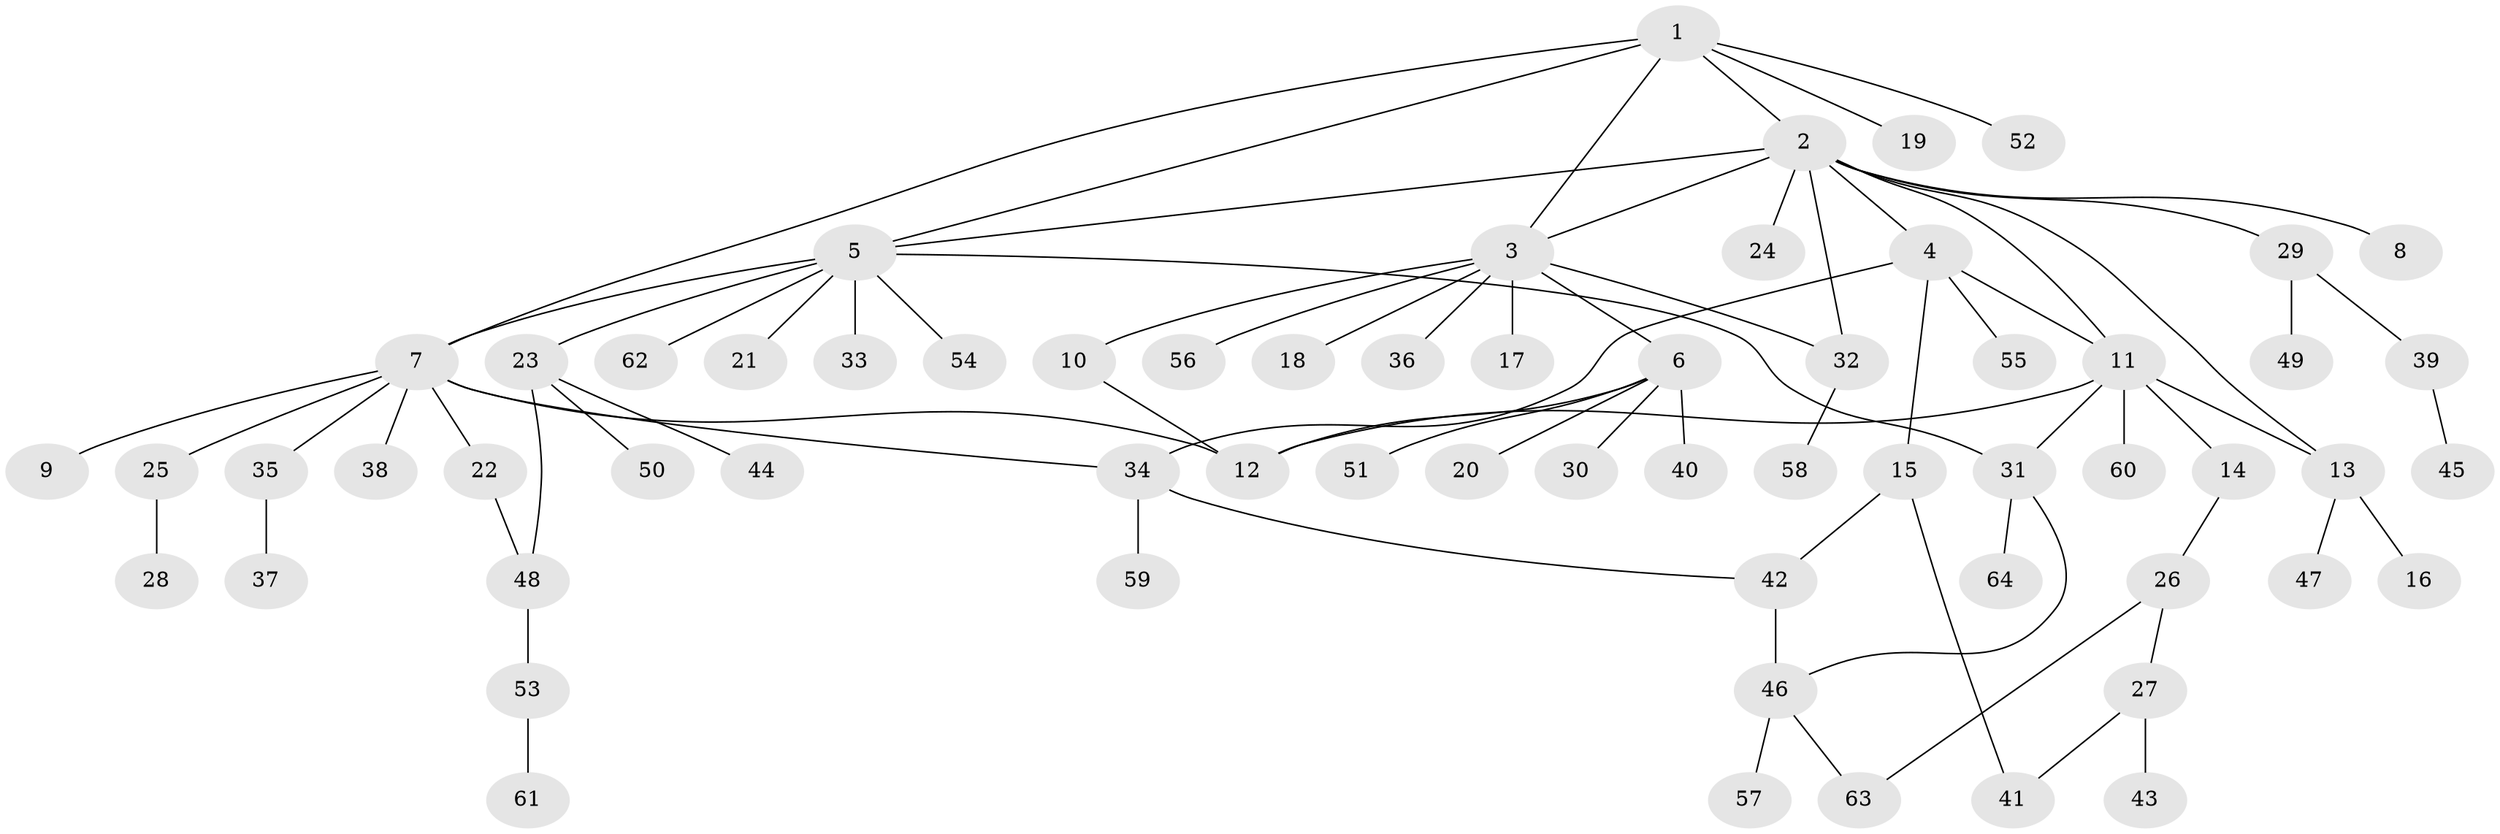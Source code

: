 // Generated by graph-tools (version 1.1) at 2025/47/03/09/25 04:47:30]
// undirected, 64 vertices, 79 edges
graph export_dot {
graph [start="1"]
  node [color=gray90,style=filled];
  1;
  2;
  3;
  4;
  5;
  6;
  7;
  8;
  9;
  10;
  11;
  12;
  13;
  14;
  15;
  16;
  17;
  18;
  19;
  20;
  21;
  22;
  23;
  24;
  25;
  26;
  27;
  28;
  29;
  30;
  31;
  32;
  33;
  34;
  35;
  36;
  37;
  38;
  39;
  40;
  41;
  42;
  43;
  44;
  45;
  46;
  47;
  48;
  49;
  50;
  51;
  52;
  53;
  54;
  55;
  56;
  57;
  58;
  59;
  60;
  61;
  62;
  63;
  64;
  1 -- 2;
  1 -- 3;
  1 -- 5;
  1 -- 7;
  1 -- 19;
  1 -- 52;
  2 -- 3;
  2 -- 4;
  2 -- 5;
  2 -- 8;
  2 -- 11;
  2 -- 13;
  2 -- 24;
  2 -- 29;
  2 -- 32;
  3 -- 6;
  3 -- 10;
  3 -- 17;
  3 -- 18;
  3 -- 32;
  3 -- 36;
  3 -- 56;
  4 -- 11;
  4 -- 15;
  4 -- 34;
  4 -- 55;
  5 -- 7;
  5 -- 21;
  5 -- 23;
  5 -- 31;
  5 -- 33;
  5 -- 54;
  5 -- 62;
  6 -- 12;
  6 -- 20;
  6 -- 30;
  6 -- 40;
  6 -- 51;
  7 -- 9;
  7 -- 12;
  7 -- 22;
  7 -- 25;
  7 -- 34;
  7 -- 35;
  7 -- 38;
  10 -- 12;
  11 -- 12;
  11 -- 13;
  11 -- 14;
  11 -- 31;
  11 -- 60;
  13 -- 16;
  13 -- 47;
  14 -- 26;
  15 -- 41;
  15 -- 42;
  22 -- 48;
  23 -- 44;
  23 -- 48;
  23 -- 50;
  25 -- 28;
  26 -- 27;
  26 -- 63;
  27 -- 41;
  27 -- 43;
  29 -- 39;
  29 -- 49;
  31 -- 46;
  31 -- 64;
  32 -- 58;
  34 -- 42;
  34 -- 59;
  35 -- 37;
  39 -- 45;
  42 -- 46;
  46 -- 57;
  46 -- 63;
  48 -- 53;
  53 -- 61;
}
